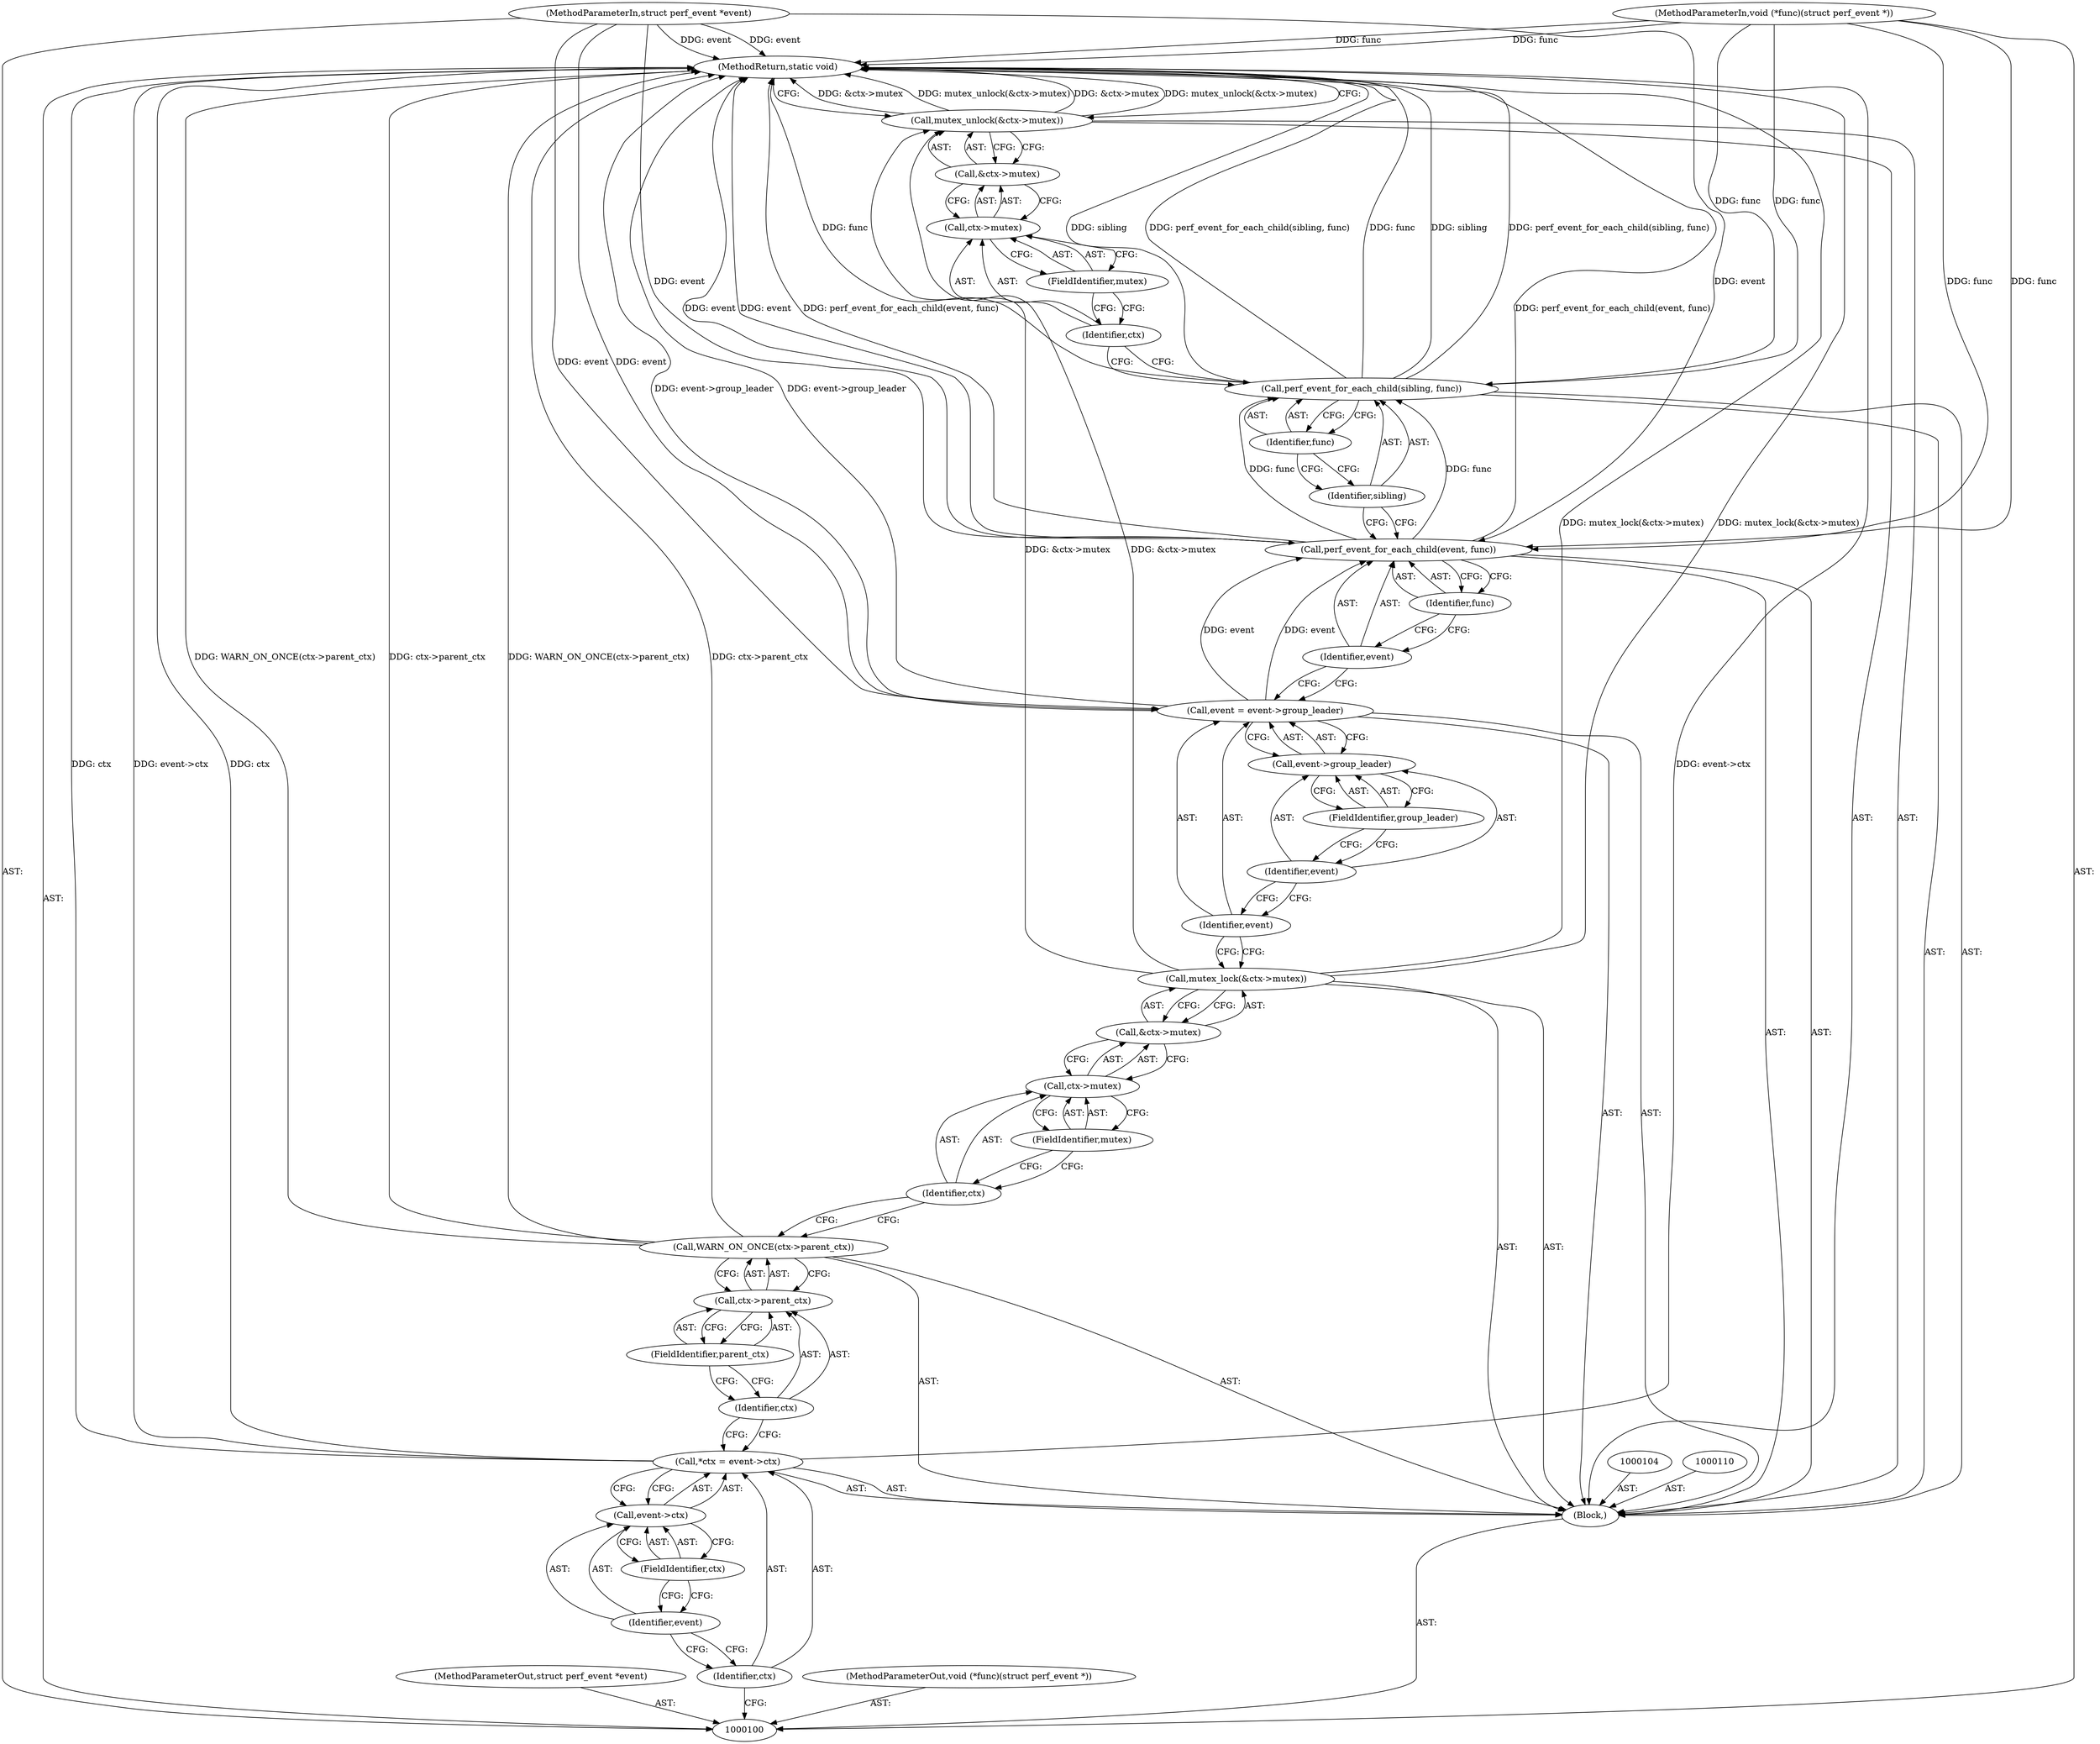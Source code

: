 digraph "1_linux_f63a8daa5812afef4f06c962351687e1ff9ccb2b_2" {
"1000136" [label="(MethodReturn,static void)"];
"1000101" [label="(MethodParameterIn,struct perf_event *event)"];
"1000174" [label="(MethodParameterOut,struct perf_event *event)"];
"1000125" [label="(Call,perf_event_for_each_child(event, func))"];
"1000126" [label="(Identifier,event)"];
"1000127" [label="(Identifier,func)"];
"1000129" [label="(Identifier,sibling)"];
"1000128" [label="(Call,perf_event_for_each_child(sibling, func))"];
"1000130" [label="(Identifier,func)"];
"1000131" [label="(Call,mutex_unlock(&ctx->mutex))"];
"1000132" [label="(Call,&ctx->mutex)"];
"1000133" [label="(Call,ctx->mutex)"];
"1000134" [label="(Identifier,ctx)"];
"1000135" [label="(FieldIdentifier,mutex)"];
"1000102" [label="(MethodParameterIn,void (*func)(struct perf_event *))"];
"1000175" [label="(MethodParameterOut,void (*func)(struct perf_event *))"];
"1000103" [label="(Block,)"];
"1000105" [label="(Call,*ctx = event->ctx)"];
"1000106" [label="(Identifier,ctx)"];
"1000107" [label="(Call,event->ctx)"];
"1000108" [label="(Identifier,event)"];
"1000109" [label="(FieldIdentifier,ctx)"];
"1000111" [label="(Call,WARN_ON_ONCE(ctx->parent_ctx))"];
"1000112" [label="(Call,ctx->parent_ctx)"];
"1000113" [label="(Identifier,ctx)"];
"1000114" [label="(FieldIdentifier,parent_ctx)"];
"1000115" [label="(Call,mutex_lock(&ctx->mutex))"];
"1000116" [label="(Call,&ctx->mutex)"];
"1000117" [label="(Call,ctx->mutex)"];
"1000118" [label="(Identifier,ctx)"];
"1000119" [label="(FieldIdentifier,mutex)"];
"1000122" [label="(Call,event->group_leader)"];
"1000123" [label="(Identifier,event)"];
"1000124" [label="(FieldIdentifier,group_leader)"];
"1000120" [label="(Call,event = event->group_leader)"];
"1000121" [label="(Identifier,event)"];
"1000136" -> "1000100"  [label="AST: "];
"1000136" -> "1000131"  [label="CFG: "];
"1000125" -> "1000136"  [label="DDG: perf_event_for_each_child(event, func)"];
"1000125" -> "1000136"  [label="DDG: event"];
"1000105" -> "1000136"  [label="DDG: event->ctx"];
"1000105" -> "1000136"  [label="DDG: ctx"];
"1000131" -> "1000136"  [label="DDG: &ctx->mutex"];
"1000131" -> "1000136"  [label="DDG: mutex_unlock(&ctx->mutex)"];
"1000128" -> "1000136"  [label="DDG: sibling"];
"1000128" -> "1000136"  [label="DDG: perf_event_for_each_child(sibling, func)"];
"1000128" -> "1000136"  [label="DDG: func"];
"1000115" -> "1000136"  [label="DDG: mutex_lock(&ctx->mutex)"];
"1000120" -> "1000136"  [label="DDG: event->group_leader"];
"1000111" -> "1000136"  [label="DDG: WARN_ON_ONCE(ctx->parent_ctx)"];
"1000111" -> "1000136"  [label="DDG: ctx->parent_ctx"];
"1000102" -> "1000136"  [label="DDG: func"];
"1000101" -> "1000136"  [label="DDG: event"];
"1000101" -> "1000100"  [label="AST: "];
"1000101" -> "1000136"  [label="DDG: event"];
"1000101" -> "1000120"  [label="DDG: event"];
"1000101" -> "1000125"  [label="DDG: event"];
"1000174" -> "1000100"  [label="AST: "];
"1000125" -> "1000103"  [label="AST: "];
"1000125" -> "1000127"  [label="CFG: "];
"1000126" -> "1000125"  [label="AST: "];
"1000127" -> "1000125"  [label="AST: "];
"1000129" -> "1000125"  [label="CFG: "];
"1000125" -> "1000136"  [label="DDG: perf_event_for_each_child(event, func)"];
"1000125" -> "1000136"  [label="DDG: event"];
"1000120" -> "1000125"  [label="DDG: event"];
"1000101" -> "1000125"  [label="DDG: event"];
"1000102" -> "1000125"  [label="DDG: func"];
"1000125" -> "1000128"  [label="DDG: func"];
"1000126" -> "1000125"  [label="AST: "];
"1000126" -> "1000120"  [label="CFG: "];
"1000127" -> "1000126"  [label="CFG: "];
"1000127" -> "1000125"  [label="AST: "];
"1000127" -> "1000126"  [label="CFG: "];
"1000125" -> "1000127"  [label="CFG: "];
"1000129" -> "1000128"  [label="AST: "];
"1000129" -> "1000125"  [label="CFG: "];
"1000130" -> "1000129"  [label="CFG: "];
"1000128" -> "1000103"  [label="AST: "];
"1000128" -> "1000130"  [label="CFG: "];
"1000129" -> "1000128"  [label="AST: "];
"1000130" -> "1000128"  [label="AST: "];
"1000134" -> "1000128"  [label="CFG: "];
"1000128" -> "1000136"  [label="DDG: sibling"];
"1000128" -> "1000136"  [label="DDG: perf_event_for_each_child(sibling, func)"];
"1000128" -> "1000136"  [label="DDG: func"];
"1000125" -> "1000128"  [label="DDG: func"];
"1000102" -> "1000128"  [label="DDG: func"];
"1000130" -> "1000128"  [label="AST: "];
"1000130" -> "1000129"  [label="CFG: "];
"1000128" -> "1000130"  [label="CFG: "];
"1000131" -> "1000103"  [label="AST: "];
"1000131" -> "1000132"  [label="CFG: "];
"1000132" -> "1000131"  [label="AST: "];
"1000136" -> "1000131"  [label="CFG: "];
"1000131" -> "1000136"  [label="DDG: &ctx->mutex"];
"1000131" -> "1000136"  [label="DDG: mutex_unlock(&ctx->mutex)"];
"1000115" -> "1000131"  [label="DDG: &ctx->mutex"];
"1000132" -> "1000131"  [label="AST: "];
"1000132" -> "1000133"  [label="CFG: "];
"1000133" -> "1000132"  [label="AST: "];
"1000131" -> "1000132"  [label="CFG: "];
"1000133" -> "1000132"  [label="AST: "];
"1000133" -> "1000135"  [label="CFG: "];
"1000134" -> "1000133"  [label="AST: "];
"1000135" -> "1000133"  [label="AST: "];
"1000132" -> "1000133"  [label="CFG: "];
"1000134" -> "1000133"  [label="AST: "];
"1000134" -> "1000128"  [label="CFG: "];
"1000135" -> "1000134"  [label="CFG: "];
"1000135" -> "1000133"  [label="AST: "];
"1000135" -> "1000134"  [label="CFG: "];
"1000133" -> "1000135"  [label="CFG: "];
"1000102" -> "1000100"  [label="AST: "];
"1000102" -> "1000136"  [label="DDG: func"];
"1000102" -> "1000125"  [label="DDG: func"];
"1000102" -> "1000128"  [label="DDG: func"];
"1000175" -> "1000100"  [label="AST: "];
"1000103" -> "1000100"  [label="AST: "];
"1000104" -> "1000103"  [label="AST: "];
"1000105" -> "1000103"  [label="AST: "];
"1000110" -> "1000103"  [label="AST: "];
"1000111" -> "1000103"  [label="AST: "];
"1000115" -> "1000103"  [label="AST: "];
"1000120" -> "1000103"  [label="AST: "];
"1000125" -> "1000103"  [label="AST: "];
"1000128" -> "1000103"  [label="AST: "];
"1000131" -> "1000103"  [label="AST: "];
"1000105" -> "1000103"  [label="AST: "];
"1000105" -> "1000107"  [label="CFG: "];
"1000106" -> "1000105"  [label="AST: "];
"1000107" -> "1000105"  [label="AST: "];
"1000113" -> "1000105"  [label="CFG: "];
"1000105" -> "1000136"  [label="DDG: event->ctx"];
"1000105" -> "1000136"  [label="DDG: ctx"];
"1000106" -> "1000105"  [label="AST: "];
"1000106" -> "1000100"  [label="CFG: "];
"1000108" -> "1000106"  [label="CFG: "];
"1000107" -> "1000105"  [label="AST: "];
"1000107" -> "1000109"  [label="CFG: "];
"1000108" -> "1000107"  [label="AST: "];
"1000109" -> "1000107"  [label="AST: "];
"1000105" -> "1000107"  [label="CFG: "];
"1000108" -> "1000107"  [label="AST: "];
"1000108" -> "1000106"  [label="CFG: "];
"1000109" -> "1000108"  [label="CFG: "];
"1000109" -> "1000107"  [label="AST: "];
"1000109" -> "1000108"  [label="CFG: "];
"1000107" -> "1000109"  [label="CFG: "];
"1000111" -> "1000103"  [label="AST: "];
"1000111" -> "1000112"  [label="CFG: "];
"1000112" -> "1000111"  [label="AST: "];
"1000118" -> "1000111"  [label="CFG: "];
"1000111" -> "1000136"  [label="DDG: WARN_ON_ONCE(ctx->parent_ctx)"];
"1000111" -> "1000136"  [label="DDG: ctx->parent_ctx"];
"1000112" -> "1000111"  [label="AST: "];
"1000112" -> "1000114"  [label="CFG: "];
"1000113" -> "1000112"  [label="AST: "];
"1000114" -> "1000112"  [label="AST: "];
"1000111" -> "1000112"  [label="CFG: "];
"1000113" -> "1000112"  [label="AST: "];
"1000113" -> "1000105"  [label="CFG: "];
"1000114" -> "1000113"  [label="CFG: "];
"1000114" -> "1000112"  [label="AST: "];
"1000114" -> "1000113"  [label="CFG: "];
"1000112" -> "1000114"  [label="CFG: "];
"1000115" -> "1000103"  [label="AST: "];
"1000115" -> "1000116"  [label="CFG: "];
"1000116" -> "1000115"  [label="AST: "];
"1000121" -> "1000115"  [label="CFG: "];
"1000115" -> "1000136"  [label="DDG: mutex_lock(&ctx->mutex)"];
"1000115" -> "1000131"  [label="DDG: &ctx->mutex"];
"1000116" -> "1000115"  [label="AST: "];
"1000116" -> "1000117"  [label="CFG: "];
"1000117" -> "1000116"  [label="AST: "];
"1000115" -> "1000116"  [label="CFG: "];
"1000117" -> "1000116"  [label="AST: "];
"1000117" -> "1000119"  [label="CFG: "];
"1000118" -> "1000117"  [label="AST: "];
"1000119" -> "1000117"  [label="AST: "];
"1000116" -> "1000117"  [label="CFG: "];
"1000118" -> "1000117"  [label="AST: "];
"1000118" -> "1000111"  [label="CFG: "];
"1000119" -> "1000118"  [label="CFG: "];
"1000119" -> "1000117"  [label="AST: "];
"1000119" -> "1000118"  [label="CFG: "];
"1000117" -> "1000119"  [label="CFG: "];
"1000122" -> "1000120"  [label="AST: "];
"1000122" -> "1000124"  [label="CFG: "];
"1000123" -> "1000122"  [label="AST: "];
"1000124" -> "1000122"  [label="AST: "];
"1000120" -> "1000122"  [label="CFG: "];
"1000123" -> "1000122"  [label="AST: "];
"1000123" -> "1000121"  [label="CFG: "];
"1000124" -> "1000123"  [label="CFG: "];
"1000124" -> "1000122"  [label="AST: "];
"1000124" -> "1000123"  [label="CFG: "];
"1000122" -> "1000124"  [label="CFG: "];
"1000120" -> "1000103"  [label="AST: "];
"1000120" -> "1000122"  [label="CFG: "];
"1000121" -> "1000120"  [label="AST: "];
"1000122" -> "1000120"  [label="AST: "];
"1000126" -> "1000120"  [label="CFG: "];
"1000120" -> "1000136"  [label="DDG: event->group_leader"];
"1000101" -> "1000120"  [label="DDG: event"];
"1000120" -> "1000125"  [label="DDG: event"];
"1000121" -> "1000120"  [label="AST: "];
"1000121" -> "1000115"  [label="CFG: "];
"1000123" -> "1000121"  [label="CFG: "];
}

